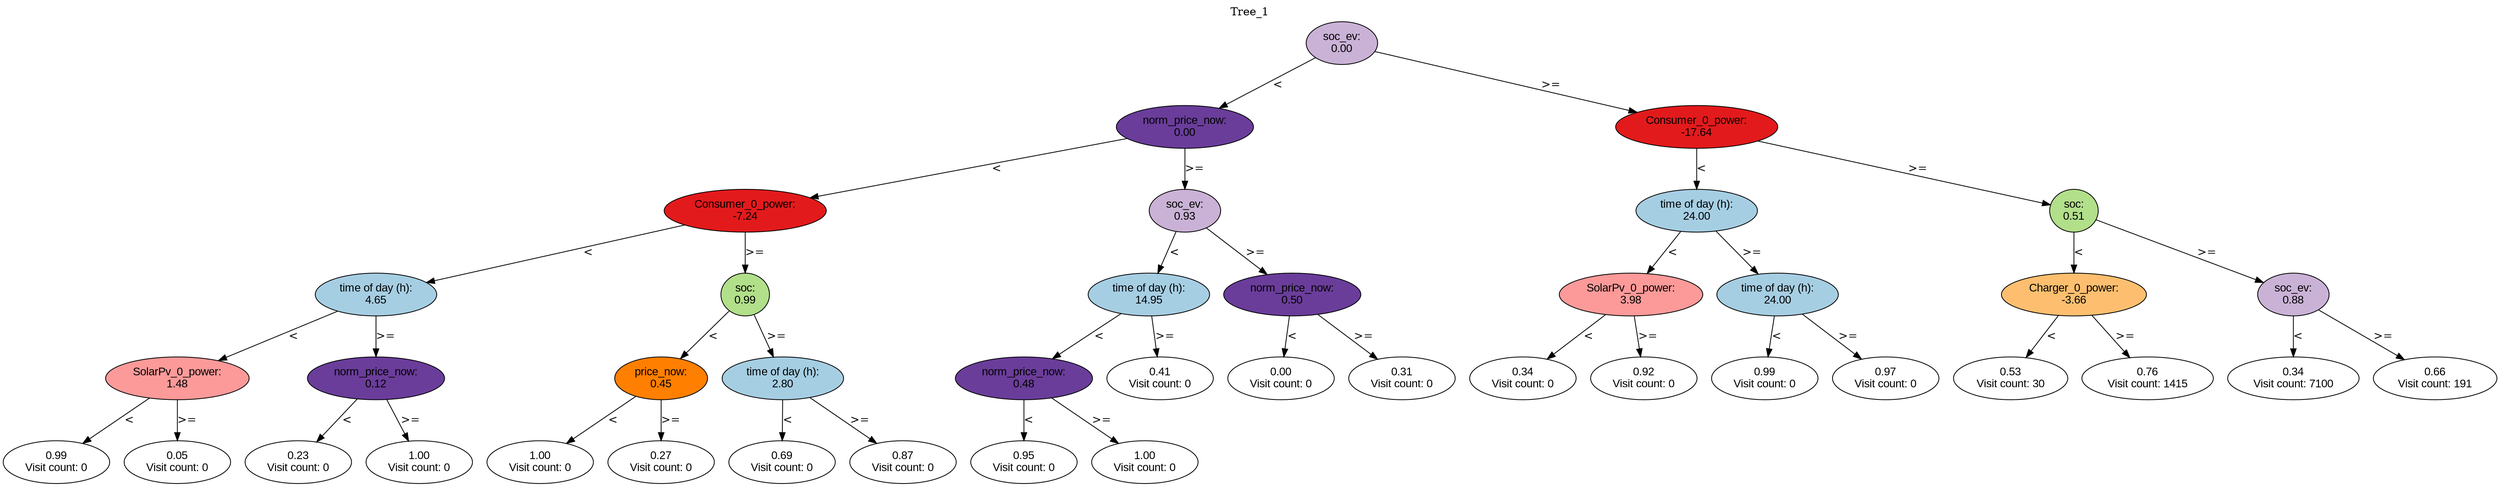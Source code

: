 digraph BST {
    node [fontname="Arial" style=filled colorscheme=paired12];
    0 [ label = "soc_ev:
0.00" fillcolor=9];
    1 [ label = "norm_price_now:
0.00" fillcolor=10];
    2 [ label = "Consumer_0_power:
-7.24" fillcolor=6];
    3 [ label = "time of day (h):
4.65" fillcolor=1];
    4 [ label = "SolarPv_0_power:
1.48" fillcolor=5];
    5 [ label = "0.99
Visit count: 0" fillcolor=white];
    6 [ label = "0.05
Visit count: 0" fillcolor=white];
    7 [ label = "norm_price_now:
0.12" fillcolor=10];
    8 [ label = "0.23
Visit count: 0" fillcolor=white];
    9 [ label = "1.00
Visit count: 0" fillcolor=white];
    10 [ label = "soc:
0.99" fillcolor=3];
    11 [ label = "price_now:
0.45" fillcolor=8];
    12 [ label = "1.00
Visit count: 0" fillcolor=white];
    13 [ label = "0.27
Visit count: 0" fillcolor=white];
    14 [ label = "time of day (h):
2.80" fillcolor=1];
    15 [ label = "0.69
Visit count: 0" fillcolor=white];
    16 [ label = "0.87
Visit count: 0" fillcolor=white];
    17 [ label = "soc_ev:
0.93" fillcolor=9];
    18 [ label = "time of day (h):
14.95" fillcolor=1];
    19 [ label = "norm_price_now:
0.48" fillcolor=10];
    20 [ label = "0.95
Visit count: 0" fillcolor=white];
    21 [ label = "1.00
Visit count: 0" fillcolor=white];
    22 [ label = "0.41
Visit count: 0" fillcolor=white];
    23 [ label = "norm_price_now:
0.50" fillcolor=10];
    24 [ label = "0.00
Visit count: 0" fillcolor=white];
    25 [ label = "0.31
Visit count: 0" fillcolor=white];
    26 [ label = "Consumer_0_power:
-17.64" fillcolor=6];
    27 [ label = "time of day (h):
24.00" fillcolor=1];
    28 [ label = "SolarPv_0_power:
3.98" fillcolor=5];
    29 [ label = "0.34
Visit count: 0" fillcolor=white];
    30 [ label = "0.92
Visit count: 0" fillcolor=white];
    31 [ label = "time of day (h):
24.00" fillcolor=1];
    32 [ label = "0.99
Visit count: 0" fillcolor=white];
    33 [ label = "0.97
Visit count: 0" fillcolor=white];
    34 [ label = "soc:
0.51" fillcolor=3];
    35 [ label = "Charger_0_power:
-3.66" fillcolor=7];
    36 [ label = "0.53
Visit count: 30" fillcolor=white];
    37 [ label = "0.76
Visit count: 1415" fillcolor=white];
    38 [ label = "soc_ev:
0.88" fillcolor=9];
    39 [ label = "0.34
Visit count: 7100" fillcolor=white];
    40 [ label = "0.66
Visit count: 191" fillcolor=white];

    0  -> 1[ label = "<"];
    0  -> 26[ label = ">="];
    1  -> 2[ label = "<"];
    1  -> 17[ label = ">="];
    2  -> 3[ label = "<"];
    2  -> 10[ label = ">="];
    3  -> 4[ label = "<"];
    3  -> 7[ label = ">="];
    4  -> 5[ label = "<"];
    4  -> 6[ label = ">="];
    7  -> 8[ label = "<"];
    7  -> 9[ label = ">="];
    10  -> 11[ label = "<"];
    10  -> 14[ label = ">="];
    11  -> 12[ label = "<"];
    11  -> 13[ label = ">="];
    14  -> 15[ label = "<"];
    14  -> 16[ label = ">="];
    17  -> 18[ label = "<"];
    17  -> 23[ label = ">="];
    18  -> 19[ label = "<"];
    18  -> 22[ label = ">="];
    19  -> 20[ label = "<"];
    19  -> 21[ label = ">="];
    23  -> 24[ label = "<"];
    23  -> 25[ label = ">="];
    26  -> 27[ label = "<"];
    26  -> 34[ label = ">="];
    27  -> 28[ label = "<"];
    27  -> 31[ label = ">="];
    28  -> 29[ label = "<"];
    28  -> 30[ label = ">="];
    31  -> 32[ label = "<"];
    31  -> 33[ label = ">="];
    34  -> 35[ label = "<"];
    34  -> 38[ label = ">="];
    35  -> 36[ label = "<"];
    35  -> 37[ label = ">="];
    38  -> 39[ label = "<"];
    38  -> 40[ label = ">="];

    labelloc="t";
    label="Tree_1";
}